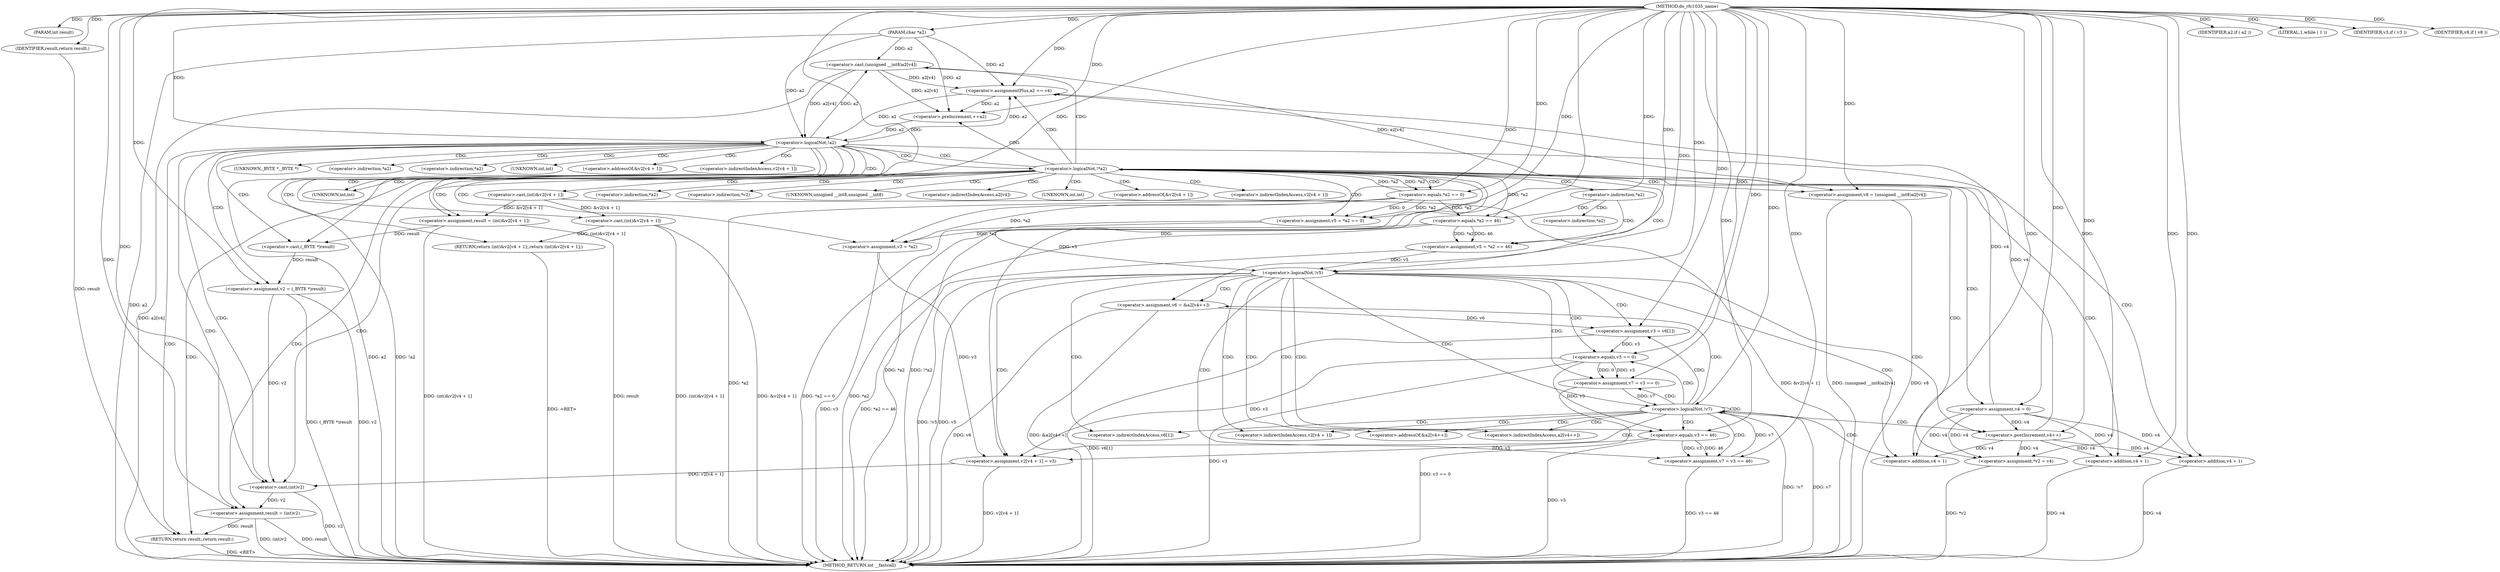 digraph do_rfc1035_name {  
"1000108" [label = "(METHOD,do_rfc1035_name)" ]
"1000243" [label = "(METHOD_RETURN,int __fastcall)" ]
"1000109" [label = "(PARAM,int result)" ]
"1000110" [label = "(PARAM,char *a2)" ]
"1000120" [label = "(IDENTIFIER,a2,if ( a2 ))" ]
"1000123" [label = "(LITERAL,1,while ( 1 ))" ]
"1000125" [label = "(<operator>.assignment,v2 = (_BYTE *)result)" ]
"1000127" [label = "(<operator>.cast,(_BYTE *)result)" ]
"1000130" [label = "(<operator>.assignment,v3 = *a2)" ]
"1000135" [label = "(<operator>.logicalNot,!*a2)" ]
"1000139" [label = "(<operator>.assignment,v4 = 0)" ]
"1000142" [label = "(<operator>.assignment,v5 = *a2 == 0)" ]
"1000144" [label = "(<operator>.equals,*a2 == 0)" ]
"1000151" [label = "(<operator>.assignment,v5 = *a2 == 46)" ]
"1000153" [label = "(<operator>.equals,*a2 == 46)" ]
"1000158" [label = "(<operator>.logicalNot,!v5)" ]
"1000163" [label = "(<operator>.assignment,v2[v4 + 1] = v3)" ]
"1000166" [label = "(<operator>.addition,v4 + 1)" ]
"1000170" [label = "(<operator>.assignment,v6 = &a2[v4++])" ]
"1000175" [label = "(<operator>.postIncrement,v4++)" ]
"1000177" [label = "(<operator>.assignment,v3 = v6[1])" ]
"1000182" [label = "(<operator>.assignment,v7 = v3 == 0)" ]
"1000184" [label = "(<operator>.equals,v3 == 0)" ]
"1000188" [label = "(IDENTIFIER,v3,if ( v3 ))" ]
"1000189" [label = "(<operator>.assignment,v7 = v3 == 46)" ]
"1000191" [label = "(<operator>.equals,v3 == 46)" ]
"1000194" [label = "(<operator>.logicalNot,!v7)" ]
"1000196" [label = "(<operator>.assignment,*v2 = v4)" ]
"1000200" [label = "(<operator>.assignment,v8 = (unsigned __int8)a2[v4])" ]
"1000202" [label = "(<operator>.cast,(unsigned __int8)a2[v4])" ]
"1000207" [label = "(<operator>.assignmentPlus,a2 += v4)" ]
"1000210" [label = "(<operator>.assignment,result = (int)&v2[v4 + 1])" ]
"1000212" [label = "(<operator>.cast,(int)&v2[v4 + 1])" ]
"1000217" [label = "(<operator>.addition,v4 + 1)" ]
"1000221" [label = "(IDENTIFIER,v8,if ( v8 ))" ]
"1000222" [label = "(<operator>.preIncrement,++a2)" ]
"1000225" [label = "(<operator>.logicalNot,!a2)" ]
"1000227" [label = "(RETURN,return (int)&v2[v4 + 1];,return (int)&v2[v4 + 1];)" ]
"1000228" [label = "(<operator>.cast,(int)&v2[v4 + 1])" ]
"1000233" [label = "(<operator>.addition,v4 + 1)" ]
"1000236" [label = "(<operator>.assignment,result = (int)v2)" ]
"1000238" [label = "(<operator>.cast,(int)v2)" ]
"1000241" [label = "(RETURN,return result;,return result;)" ]
"1000242" [label = "(IDENTIFIER,result,return result;)" ]
"1000128" [label = "(UNKNOWN,_BYTE *,_BYTE *)" ]
"1000132" [label = "(<operator>.indirection,*a2)" ]
"1000136" [label = "(<operator>.indirection,*a2)" ]
"1000145" [label = "(<operator>.indirection,*a2)" ]
"1000149" [label = "(<operator>.indirection,*a2)" ]
"1000154" [label = "(<operator>.indirection,*a2)" ]
"1000164" [label = "(<operator>.indirectIndexAccess,v2[v4 + 1])" ]
"1000172" [label = "(<operator>.addressOf,&a2[v4++])" ]
"1000173" [label = "(<operator>.indirectIndexAccess,a2[v4++])" ]
"1000179" [label = "(<operator>.indirectIndexAccess,v6[1])" ]
"1000197" [label = "(<operator>.indirection,*v2)" ]
"1000203" [label = "(UNKNOWN,unsigned __int8,unsigned __int8)" ]
"1000204" [label = "(<operator>.indirectIndexAccess,a2[v4])" ]
"1000213" [label = "(UNKNOWN,int,int)" ]
"1000214" [label = "(<operator>.addressOf,&v2[v4 + 1])" ]
"1000215" [label = "(<operator>.indirectIndexAccess,v2[v4 + 1])" ]
"1000229" [label = "(UNKNOWN,int,int)" ]
"1000230" [label = "(<operator>.addressOf,&v2[v4 + 1])" ]
"1000231" [label = "(<operator>.indirectIndexAccess,v2[v4 + 1])" ]
"1000239" [label = "(UNKNOWN,int,int)" ]
  "1000227" -> "1000243"  [ label = "DDG: <RET>"] 
  "1000241" -> "1000243"  [ label = "DDG: <RET>"] 
  "1000233" -> "1000243"  [ label = "DDG: v4"] 
  "1000212" -> "1000243"  [ label = "DDG: &v2[v4 + 1]"] 
  "1000130" -> "1000243"  [ label = "DDG: v3"] 
  "1000170" -> "1000243"  [ label = "DDG: v6"] 
  "1000200" -> "1000243"  [ label = "DDG: v8"] 
  "1000228" -> "1000243"  [ label = "DDG: (int)&v2[v4 + 1]"] 
  "1000144" -> "1000243"  [ label = "DDG: *a2"] 
  "1000194" -> "1000243"  [ label = "DDG: v7"] 
  "1000210" -> "1000243"  [ label = "DDG: (int)&v2[v4 + 1]"] 
  "1000163" -> "1000243"  [ label = "DDG: v2[v4 + 1]"] 
  "1000142" -> "1000243"  [ label = "DDG: *a2 == 0"] 
  "1000135" -> "1000243"  [ label = "DDG: *a2"] 
  "1000217" -> "1000243"  [ label = "DDG: v4"] 
  "1000194" -> "1000243"  [ label = "DDG: !v7"] 
  "1000189" -> "1000243"  [ label = "DDG: v3 == 46"] 
  "1000125" -> "1000243"  [ label = "DDG: (_BYTE *)result"] 
  "1000182" -> "1000243"  [ label = "DDG: v3 == 0"] 
  "1000228" -> "1000243"  [ label = "DDG: &v2[v4 + 1]"] 
  "1000210" -> "1000243"  [ label = "DDG: result"] 
  "1000151" -> "1000243"  [ label = "DDG: *a2 == 46"] 
  "1000225" -> "1000243"  [ label = "DDG: a2"] 
  "1000110" -> "1000243"  [ label = "DDG: a2"] 
  "1000202" -> "1000243"  [ label = "DDG: a2[v4]"] 
  "1000158" -> "1000243"  [ label = "DDG: !v5"] 
  "1000236" -> "1000243"  [ label = "DDG: result"] 
  "1000158" -> "1000243"  [ label = "DDG: v5"] 
  "1000184" -> "1000243"  [ label = "DDG: v3"] 
  "1000225" -> "1000243"  [ label = "DDG: !a2"] 
  "1000135" -> "1000243"  [ label = "DDG: !*a2"] 
  "1000125" -> "1000243"  [ label = "DDG: v2"] 
  "1000191" -> "1000243"  [ label = "DDG: v3"] 
  "1000177" -> "1000243"  [ label = "DDG: v6[1]"] 
  "1000236" -> "1000243"  [ label = "DDG: (int)v2"] 
  "1000170" -> "1000243"  [ label = "DDG: &a2[v4++]"] 
  "1000200" -> "1000243"  [ label = "DDG: (unsigned __int8)a2[v4]"] 
  "1000196" -> "1000243"  [ label = "DDG: *v2"] 
  "1000153" -> "1000243"  [ label = "DDG: *a2"] 
  "1000238" -> "1000243"  [ label = "DDG: v2"] 
  "1000108" -> "1000109"  [ label = "DDG: "] 
  "1000108" -> "1000110"  [ label = "DDG: "] 
  "1000108" -> "1000120"  [ label = "DDG: "] 
  "1000108" -> "1000123"  [ label = "DDG: "] 
  "1000127" -> "1000125"  [ label = "DDG: result"] 
  "1000108" -> "1000125"  [ label = "DDG: "] 
  "1000210" -> "1000127"  [ label = "DDG: result"] 
  "1000108" -> "1000127"  [ label = "DDG: "] 
  "1000144" -> "1000130"  [ label = "DDG: *a2"] 
  "1000153" -> "1000130"  [ label = "DDG: *a2"] 
  "1000108" -> "1000130"  [ label = "DDG: "] 
  "1000144" -> "1000135"  [ label = "DDG: *a2"] 
  "1000153" -> "1000135"  [ label = "DDG: *a2"] 
  "1000108" -> "1000139"  [ label = "DDG: "] 
  "1000144" -> "1000142"  [ label = "DDG: *a2"] 
  "1000144" -> "1000142"  [ label = "DDG: 0"] 
  "1000108" -> "1000142"  [ label = "DDG: "] 
  "1000135" -> "1000144"  [ label = "DDG: *a2"] 
  "1000108" -> "1000144"  [ label = "DDG: "] 
  "1000153" -> "1000151"  [ label = "DDG: *a2"] 
  "1000153" -> "1000151"  [ label = "DDG: 46"] 
  "1000108" -> "1000151"  [ label = "DDG: "] 
  "1000144" -> "1000153"  [ label = "DDG: *a2"] 
  "1000108" -> "1000153"  [ label = "DDG: "] 
  "1000142" -> "1000158"  [ label = "DDG: v5"] 
  "1000151" -> "1000158"  [ label = "DDG: v5"] 
  "1000108" -> "1000158"  [ label = "DDG: "] 
  "1000184" -> "1000163"  [ label = "DDG: v3"] 
  "1000130" -> "1000163"  [ label = "DDG: v3"] 
  "1000191" -> "1000163"  [ label = "DDG: v3"] 
  "1000108" -> "1000163"  [ label = "DDG: "] 
  "1000175" -> "1000166"  [ label = "DDG: v4"] 
  "1000139" -> "1000166"  [ label = "DDG: v4"] 
  "1000108" -> "1000166"  [ label = "DDG: "] 
  "1000108" -> "1000170"  [ label = "DDG: "] 
  "1000108" -> "1000175"  [ label = "DDG: "] 
  "1000139" -> "1000175"  [ label = "DDG: v4"] 
  "1000170" -> "1000177"  [ label = "DDG: v6"] 
  "1000108" -> "1000177"  [ label = "DDG: "] 
  "1000184" -> "1000182"  [ label = "DDG: v3"] 
  "1000184" -> "1000182"  [ label = "DDG: 0"] 
  "1000108" -> "1000182"  [ label = "DDG: "] 
  "1000177" -> "1000184"  [ label = "DDG: v3"] 
  "1000108" -> "1000184"  [ label = "DDG: "] 
  "1000108" -> "1000188"  [ label = "DDG: "] 
  "1000191" -> "1000189"  [ label = "DDG: v3"] 
  "1000191" -> "1000189"  [ label = "DDG: 46"] 
  "1000108" -> "1000189"  [ label = "DDG: "] 
  "1000184" -> "1000191"  [ label = "DDG: v3"] 
  "1000108" -> "1000191"  [ label = "DDG: "] 
  "1000182" -> "1000194"  [ label = "DDG: v7"] 
  "1000189" -> "1000194"  [ label = "DDG: v7"] 
  "1000108" -> "1000194"  [ label = "DDG: "] 
  "1000175" -> "1000196"  [ label = "DDG: v4"] 
  "1000139" -> "1000196"  [ label = "DDG: v4"] 
  "1000108" -> "1000196"  [ label = "DDG: "] 
  "1000202" -> "1000200"  [ label = "DDG: a2[v4]"] 
  "1000108" -> "1000200"  [ label = "DDG: "] 
  "1000225" -> "1000202"  [ label = "DDG: a2"] 
  "1000110" -> "1000202"  [ label = "DDG: a2"] 
  "1000108" -> "1000207"  [ label = "DDG: "] 
  "1000175" -> "1000207"  [ label = "DDG: v4"] 
  "1000139" -> "1000207"  [ label = "DDG: v4"] 
  "1000202" -> "1000207"  [ label = "DDG: a2[v4]"] 
  "1000225" -> "1000207"  [ label = "DDG: a2"] 
  "1000110" -> "1000207"  [ label = "DDG: a2"] 
  "1000212" -> "1000210"  [ label = "DDG: &v2[v4 + 1]"] 
  "1000108" -> "1000210"  [ label = "DDG: "] 
  "1000108" -> "1000217"  [ label = "DDG: "] 
  "1000175" -> "1000217"  [ label = "DDG: v4"] 
  "1000139" -> "1000217"  [ label = "DDG: v4"] 
  "1000108" -> "1000221"  [ label = "DDG: "] 
  "1000202" -> "1000222"  [ label = "DDG: a2[v4]"] 
  "1000207" -> "1000222"  [ label = "DDG: a2"] 
  "1000110" -> "1000222"  [ label = "DDG: a2"] 
  "1000108" -> "1000222"  [ label = "DDG: "] 
  "1000222" -> "1000225"  [ label = "DDG: a2"] 
  "1000202" -> "1000225"  [ label = "DDG: a2[v4]"] 
  "1000207" -> "1000225"  [ label = "DDG: a2"] 
  "1000110" -> "1000225"  [ label = "DDG: a2"] 
  "1000108" -> "1000225"  [ label = "DDG: "] 
  "1000228" -> "1000227"  [ label = "DDG: (int)&v2[v4 + 1]"] 
  "1000212" -> "1000228"  [ label = "DDG: &v2[v4 + 1]"] 
  "1000108" -> "1000233"  [ label = "DDG: "] 
  "1000175" -> "1000233"  [ label = "DDG: v4"] 
  "1000139" -> "1000233"  [ label = "DDG: v4"] 
  "1000238" -> "1000236"  [ label = "DDG: v2"] 
  "1000108" -> "1000236"  [ label = "DDG: "] 
  "1000163" -> "1000238"  [ label = "DDG: v2[v4 + 1]"] 
  "1000125" -> "1000238"  [ label = "DDG: v2"] 
  "1000108" -> "1000238"  [ label = "DDG: "] 
  "1000242" -> "1000241"  [ label = "DDG: result"] 
  "1000236" -> "1000241"  [ label = "DDG: result"] 
  "1000108" -> "1000242"  [ label = "DDG: "] 
  "1000135" -> "1000207"  [ label = "CDG: "] 
  "1000135" -> "1000204"  [ label = "CDG: "] 
  "1000135" -> "1000203"  [ label = "CDG: "] 
  "1000135" -> "1000202"  [ label = "CDG: "] 
  "1000135" -> "1000200"  [ label = "CDG: "] 
  "1000135" -> "1000197"  [ label = "CDG: "] 
  "1000135" -> "1000196"  [ label = "CDG: "] 
  "1000135" -> "1000217"  [ label = "CDG: "] 
  "1000135" -> "1000215"  [ label = "CDG: "] 
  "1000135" -> "1000214"  [ label = "CDG: "] 
  "1000135" -> "1000213"  [ label = "CDG: "] 
  "1000135" -> "1000212"  [ label = "CDG: "] 
  "1000135" -> "1000210"  [ label = "CDG: "] 
  "1000135" -> "1000239"  [ label = "CDG: "] 
  "1000135" -> "1000238"  [ label = "CDG: "] 
  "1000135" -> "1000236"  [ label = "CDG: "] 
  "1000135" -> "1000225"  [ label = "CDG: "] 
  "1000135" -> "1000241"  [ label = "CDG: "] 
  "1000135" -> "1000144"  [ label = "CDG: "] 
  "1000135" -> "1000142"  [ label = "CDG: "] 
  "1000135" -> "1000139"  [ label = "CDG: "] 
  "1000135" -> "1000158"  [ label = "CDG: "] 
  "1000135" -> "1000149"  [ label = "CDG: "] 
  "1000135" -> "1000145"  [ label = "CDG: "] 
  "1000135" -> "1000222"  [ label = "CDG: "] 
  "1000149" -> "1000154"  [ label = "CDG: "] 
  "1000149" -> "1000153"  [ label = "CDG: "] 
  "1000149" -> "1000151"  [ label = "CDG: "] 
  "1000158" -> "1000175"  [ label = "CDG: "] 
  "1000158" -> "1000173"  [ label = "CDG: "] 
  "1000158" -> "1000172"  [ label = "CDG: "] 
  "1000158" -> "1000170"  [ label = "CDG: "] 
  "1000158" -> "1000166"  [ label = "CDG: "] 
  "1000158" -> "1000164"  [ label = "CDG: "] 
  "1000158" -> "1000163"  [ label = "CDG: "] 
  "1000158" -> "1000184"  [ label = "CDG: "] 
  "1000158" -> "1000182"  [ label = "CDG: "] 
  "1000158" -> "1000179"  [ label = "CDG: "] 
  "1000158" -> "1000177"  [ label = "CDG: "] 
  "1000158" -> "1000194"  [ label = "CDG: "] 
  "1000158" -> "1000191"  [ label = "CDG: "] 
  "1000158" -> "1000189"  [ label = "CDG: "] 
  "1000194" -> "1000175"  [ label = "CDG: "] 
  "1000194" -> "1000173"  [ label = "CDG: "] 
  "1000194" -> "1000172"  [ label = "CDG: "] 
  "1000194" -> "1000170"  [ label = "CDG: "] 
  "1000194" -> "1000166"  [ label = "CDG: "] 
  "1000194" -> "1000164"  [ label = "CDG: "] 
  "1000194" -> "1000163"  [ label = "CDG: "] 
  "1000194" -> "1000184"  [ label = "CDG: "] 
  "1000194" -> "1000182"  [ label = "CDG: "] 
  "1000194" -> "1000179"  [ label = "CDG: "] 
  "1000194" -> "1000177"  [ label = "CDG: "] 
  "1000194" -> "1000194"  [ label = "CDG: "] 
  "1000194" -> "1000191"  [ label = "CDG: "] 
  "1000194" -> "1000189"  [ label = "CDG: "] 
  "1000225" -> "1000233"  [ label = "CDG: "] 
  "1000225" -> "1000231"  [ label = "CDG: "] 
  "1000225" -> "1000230"  [ label = "CDG: "] 
  "1000225" -> "1000229"  [ label = "CDG: "] 
  "1000225" -> "1000228"  [ label = "CDG: "] 
  "1000225" -> "1000227"  [ label = "CDG: "] 
  "1000225" -> "1000239"  [ label = "CDG: "] 
  "1000225" -> "1000238"  [ label = "CDG: "] 
  "1000225" -> "1000236"  [ label = "CDG: "] 
  "1000225" -> "1000241"  [ label = "CDG: "] 
  "1000225" -> "1000128"  [ label = "CDG: "] 
  "1000225" -> "1000127"  [ label = "CDG: "] 
  "1000225" -> "1000125"  [ label = "CDG: "] 
  "1000225" -> "1000136"  [ label = "CDG: "] 
  "1000225" -> "1000135"  [ label = "CDG: "] 
  "1000225" -> "1000132"  [ label = "CDG: "] 
  "1000225" -> "1000130"  [ label = "CDG: "] 
}
